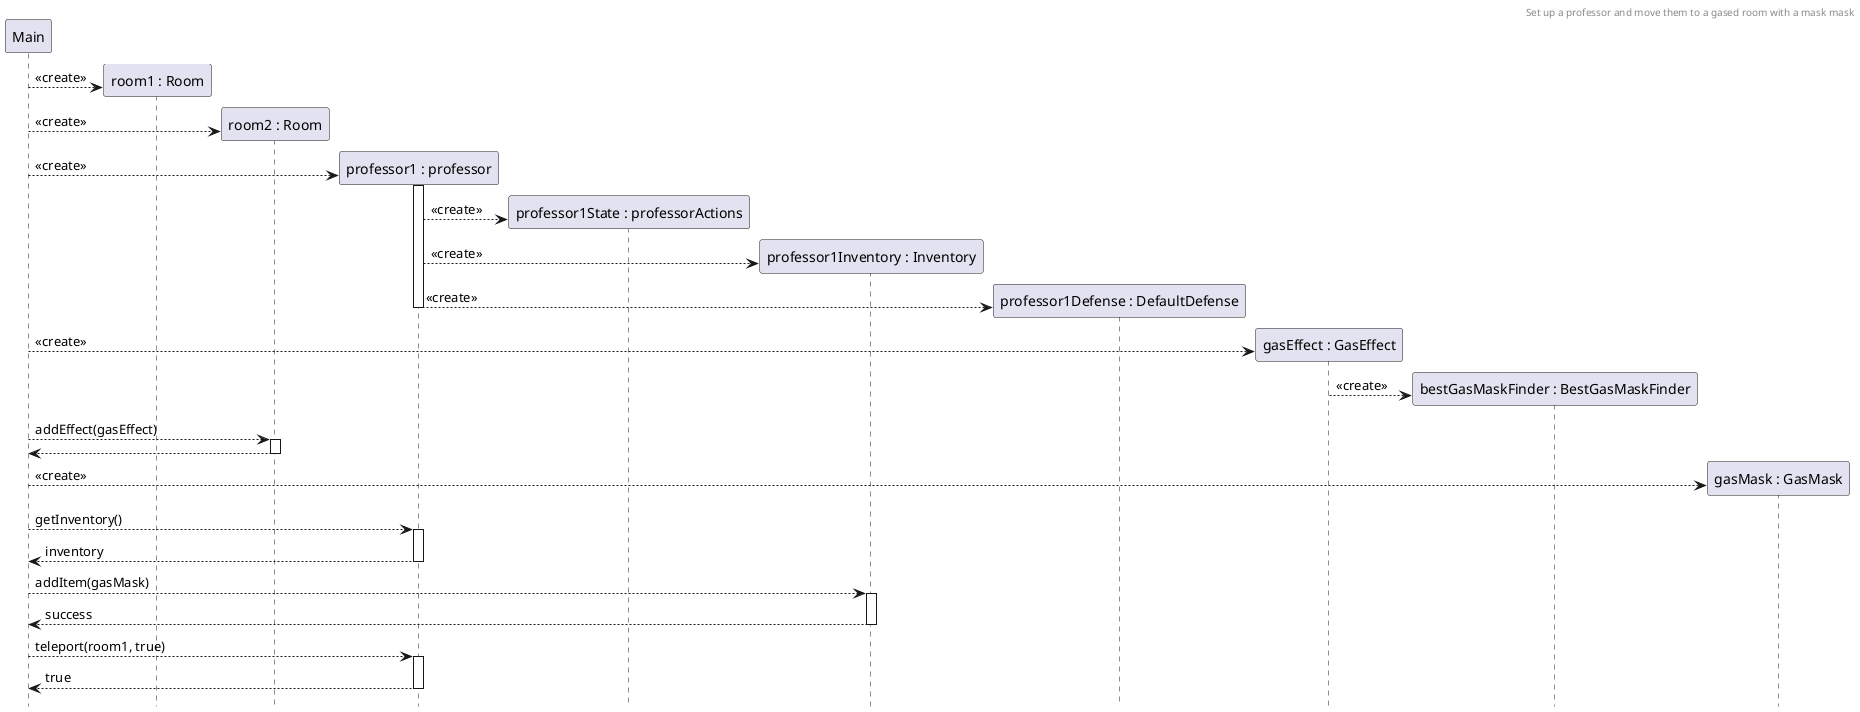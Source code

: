 @startuml professorTeleportNoGasMaskComm
header Set up a professor and move them to a gased room with a mask mask
hide footbox

participant M as "Main"
create R1 as "room1 : Room"
M --> R1 :  <<create>>
create R2 as "room2 : Room"
M --> R2 :  <<create>>
create P1 as "professor1 : professor"
M --> P1 ++: <<create>>
create P1S as "professor1State : professorActions"
P1 --> P1S : <<create>>
create P1I as "professor1Inventory : Inventory"
P1 --> P1I : <<create>>
create P1D as "professor1Defense : DefaultDefense"
P1 --> P1D --: <<create>>

create gas as "gasEffect : GasEffect"
M --> gas : <<create>>

create gasMaskFinder as "bestGasMaskFinder : BestGasMaskFinder"
gas --> gasMaskFinder : <<create>>

M --> R2 ++ : addEffect(gasEffect)
return

create gasMask as "gasMask : GasMask"
M --> gasMask: <<create>>

M --> P1 ++: getInventory()
return inventory

M --> P1I ++: addItem(gasMask)
return success

M --> P1 ++ : teleport(room1, true)
return true
@enduml


